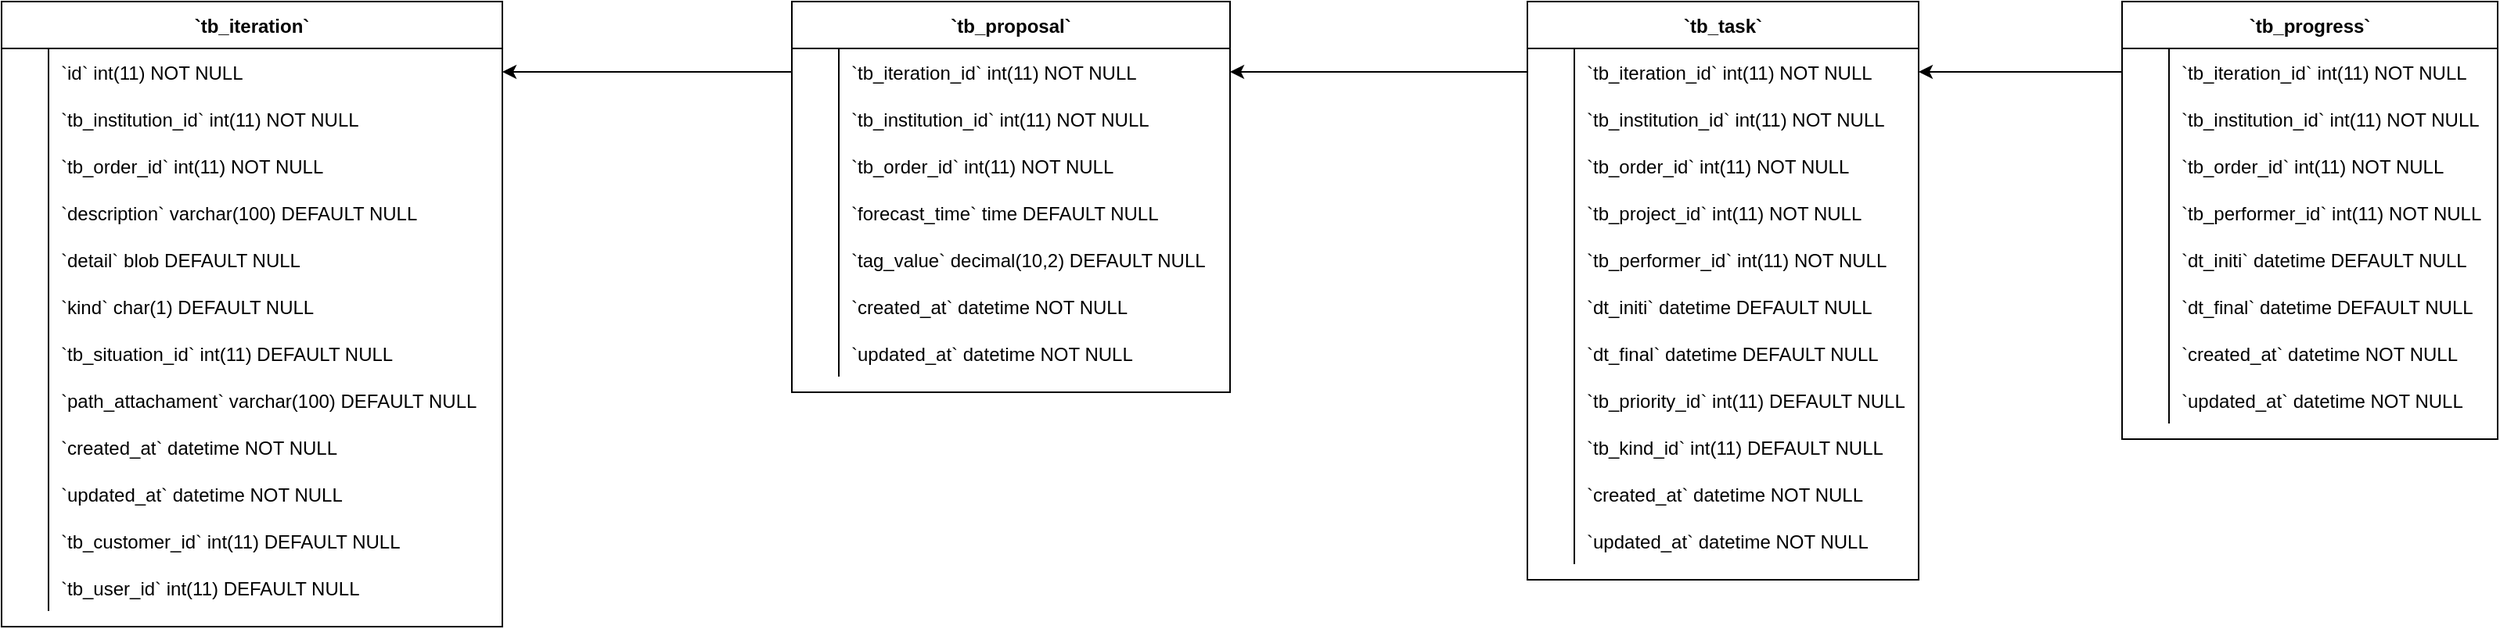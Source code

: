 <mxfile version="14.6.11" type="device"><diagram id="u4bWw4dk3XDdz4Bf2cJS" name="Page-1"><mxGraphModel dx="2062" dy="737" grid="1" gridSize="10" guides="1" tooltips="1" connect="1" arrows="1" fold="1" page="1" pageScale="1" pageWidth="827" pageHeight="1169" math="0" shadow="0"><root><mxCell id="0"/><mxCell id="1" parent="0"/><mxCell id="xbIrFuNsdPTPYPc10C8T-1" value="`tb_iteration`" style="shape=table;startSize=30;container=1;collapsible=1;childLayout=tableLayout;fixedRows=1;rowLines=0;fontStyle=1;align=center;resizeLast=1;" parent="1" vertex="1"><mxGeometry x="15" y="170" width="320" height="400" as="geometry"/></mxCell><mxCell id="xbIrFuNsdPTPYPc10C8T-2" value="" style="shape=partialRectangle;collapsible=0;dropTarget=0;pointerEvents=0;fillColor=none;points=[[0,0.5],[1,0.5]];portConstraint=eastwest;top=0;left=0;right=0;bottom=0;" parent="xbIrFuNsdPTPYPc10C8T-1" vertex="1"><mxGeometry y="30" width="320" height="30" as="geometry"/></mxCell><mxCell id="xbIrFuNsdPTPYPc10C8T-3" value="" style="shape=partialRectangle;overflow=hidden;connectable=0;fillColor=none;top=0;left=0;bottom=0;right=0;" parent="xbIrFuNsdPTPYPc10C8T-2" vertex="1"><mxGeometry width="30" height="30" as="geometry"/></mxCell><mxCell id="xbIrFuNsdPTPYPc10C8T-4" value="`id` int(11) NOT NULL" style="shape=partialRectangle;overflow=hidden;connectable=0;fillColor=none;top=0;left=0;bottom=0;right=0;align=left;spacingLeft=6;" parent="xbIrFuNsdPTPYPc10C8T-2" vertex="1"><mxGeometry x="30" width="290" height="30" as="geometry"/></mxCell><mxCell id="xbIrFuNsdPTPYPc10C8T-5" value="" style="shape=partialRectangle;collapsible=0;dropTarget=0;pointerEvents=0;fillColor=none;points=[[0,0.5],[1,0.5]];portConstraint=eastwest;top=0;left=0;right=0;bottom=0;" parent="xbIrFuNsdPTPYPc10C8T-1" vertex="1"><mxGeometry y="60" width="320" height="30" as="geometry"/></mxCell><mxCell id="xbIrFuNsdPTPYPc10C8T-6" value="" style="shape=partialRectangle;overflow=hidden;connectable=0;fillColor=none;top=0;left=0;bottom=0;right=0;" parent="xbIrFuNsdPTPYPc10C8T-5" vertex="1"><mxGeometry width="30" height="30" as="geometry"/></mxCell><mxCell id="xbIrFuNsdPTPYPc10C8T-7" value="`tb_institution_id` int(11) NOT NULL" style="shape=partialRectangle;overflow=hidden;connectable=0;fillColor=none;top=0;left=0;bottom=0;right=0;align=left;spacingLeft=6;" parent="xbIrFuNsdPTPYPc10C8T-5" vertex="1"><mxGeometry x="30" width="290" height="30" as="geometry"/></mxCell><mxCell id="xbIrFuNsdPTPYPc10C8T-8" value="" style="shape=partialRectangle;collapsible=0;dropTarget=0;pointerEvents=0;fillColor=none;points=[[0,0.5],[1,0.5]];portConstraint=eastwest;top=0;left=0;right=0;bottom=0;" parent="xbIrFuNsdPTPYPc10C8T-1" vertex="1"><mxGeometry y="90" width="320" height="30" as="geometry"/></mxCell><mxCell id="xbIrFuNsdPTPYPc10C8T-9" value="" style="shape=partialRectangle;overflow=hidden;connectable=0;fillColor=none;top=0;left=0;bottom=0;right=0;" parent="xbIrFuNsdPTPYPc10C8T-8" vertex="1"><mxGeometry width="30" height="30" as="geometry"/></mxCell><mxCell id="xbIrFuNsdPTPYPc10C8T-10" value="`tb_order_id` int(11) NOT NULL" style="shape=partialRectangle;overflow=hidden;connectable=0;fillColor=none;top=0;left=0;bottom=0;right=0;align=left;spacingLeft=6;" parent="xbIrFuNsdPTPYPc10C8T-8" vertex="1"><mxGeometry x="30" width="290" height="30" as="geometry"/></mxCell><mxCell id="xbIrFuNsdPTPYPc10C8T-11" value="" style="shape=partialRectangle;collapsible=0;dropTarget=0;pointerEvents=0;fillColor=none;points=[[0,0.5],[1,0.5]];portConstraint=eastwest;top=0;left=0;right=0;bottom=0;" parent="xbIrFuNsdPTPYPc10C8T-1" vertex="1"><mxGeometry y="120" width="320" height="30" as="geometry"/></mxCell><mxCell id="xbIrFuNsdPTPYPc10C8T-12" value="" style="shape=partialRectangle;overflow=hidden;connectable=0;fillColor=none;top=0;left=0;bottom=0;right=0;" parent="xbIrFuNsdPTPYPc10C8T-11" vertex="1"><mxGeometry width="30" height="30" as="geometry"/></mxCell><mxCell id="xbIrFuNsdPTPYPc10C8T-13" value="`description` varchar(100) DEFAULT NULL" style="shape=partialRectangle;overflow=hidden;connectable=0;fillColor=none;top=0;left=0;bottom=0;right=0;align=left;spacingLeft=6;" parent="xbIrFuNsdPTPYPc10C8T-11" vertex="1"><mxGeometry x="30" width="290" height="30" as="geometry"/></mxCell><mxCell id="xbIrFuNsdPTPYPc10C8T-14" value="" style="shape=partialRectangle;collapsible=0;dropTarget=0;pointerEvents=0;fillColor=none;points=[[0,0.5],[1,0.5]];portConstraint=eastwest;top=0;left=0;right=0;bottom=0;" parent="xbIrFuNsdPTPYPc10C8T-1" vertex="1"><mxGeometry y="150" width="320" height="30" as="geometry"/></mxCell><mxCell id="xbIrFuNsdPTPYPc10C8T-15" value="" style="shape=partialRectangle;overflow=hidden;connectable=0;fillColor=none;top=0;left=0;bottom=0;right=0;" parent="xbIrFuNsdPTPYPc10C8T-14" vertex="1"><mxGeometry width="30" height="30" as="geometry"/></mxCell><mxCell id="xbIrFuNsdPTPYPc10C8T-16" value="`detail` blob DEFAULT NULL" style="shape=partialRectangle;overflow=hidden;connectable=0;fillColor=none;top=0;left=0;bottom=0;right=0;align=left;spacingLeft=6;" parent="xbIrFuNsdPTPYPc10C8T-14" vertex="1"><mxGeometry x="30" width="290" height="30" as="geometry"/></mxCell><mxCell id="xbIrFuNsdPTPYPc10C8T-17" value="" style="shape=partialRectangle;collapsible=0;dropTarget=0;pointerEvents=0;fillColor=none;points=[[0,0.5],[1,0.5]];portConstraint=eastwest;top=0;left=0;right=0;bottom=0;" parent="xbIrFuNsdPTPYPc10C8T-1" vertex="1"><mxGeometry y="180" width="320" height="30" as="geometry"/></mxCell><mxCell id="xbIrFuNsdPTPYPc10C8T-18" value="" style="shape=partialRectangle;overflow=hidden;connectable=0;fillColor=none;top=0;left=0;bottom=0;right=0;" parent="xbIrFuNsdPTPYPc10C8T-17" vertex="1"><mxGeometry width="30" height="30" as="geometry"/></mxCell><mxCell id="xbIrFuNsdPTPYPc10C8T-19" value="`kind` char(1) DEFAULT NULL" style="shape=partialRectangle;overflow=hidden;connectable=0;fillColor=none;top=0;left=0;bottom=0;right=0;align=left;spacingLeft=6;" parent="xbIrFuNsdPTPYPc10C8T-17" vertex="1"><mxGeometry x="30" width="290" height="30" as="geometry"/></mxCell><mxCell id="xbIrFuNsdPTPYPc10C8T-20" value="" style="shape=partialRectangle;collapsible=0;dropTarget=0;pointerEvents=0;fillColor=none;points=[[0,0.5],[1,0.5]];portConstraint=eastwest;top=0;left=0;right=0;bottom=0;" parent="xbIrFuNsdPTPYPc10C8T-1" vertex="1"><mxGeometry y="210" width="320" height="30" as="geometry"/></mxCell><mxCell id="xbIrFuNsdPTPYPc10C8T-21" value="" style="shape=partialRectangle;overflow=hidden;connectable=0;fillColor=none;top=0;left=0;bottom=0;right=0;" parent="xbIrFuNsdPTPYPc10C8T-20" vertex="1"><mxGeometry width="30" height="30" as="geometry"/></mxCell><mxCell id="xbIrFuNsdPTPYPc10C8T-22" value="`tb_situation_id` int(11) DEFAULT NULL" style="shape=partialRectangle;overflow=hidden;connectable=0;fillColor=none;top=0;left=0;bottom=0;right=0;align=left;spacingLeft=6;" parent="xbIrFuNsdPTPYPc10C8T-20" vertex="1"><mxGeometry x="30" width="290" height="30" as="geometry"/></mxCell><mxCell id="xbIrFuNsdPTPYPc10C8T-23" value="" style="shape=partialRectangle;collapsible=0;dropTarget=0;pointerEvents=0;fillColor=none;points=[[0,0.5],[1,0.5]];portConstraint=eastwest;top=0;left=0;right=0;bottom=0;" parent="xbIrFuNsdPTPYPc10C8T-1" vertex="1"><mxGeometry y="240" width="320" height="30" as="geometry"/></mxCell><mxCell id="xbIrFuNsdPTPYPc10C8T-24" value="" style="shape=partialRectangle;overflow=hidden;connectable=0;fillColor=none;top=0;left=0;bottom=0;right=0;" parent="xbIrFuNsdPTPYPc10C8T-23" vertex="1"><mxGeometry width="30" height="30" as="geometry"/></mxCell><mxCell id="xbIrFuNsdPTPYPc10C8T-25" value="`path_attachament` varchar(100) DEFAULT NULL" style="shape=partialRectangle;overflow=hidden;connectable=0;fillColor=none;top=0;left=0;bottom=0;right=0;align=left;spacingLeft=6;" parent="xbIrFuNsdPTPYPc10C8T-23" vertex="1"><mxGeometry x="30" width="290" height="30" as="geometry"/></mxCell><mxCell id="xbIrFuNsdPTPYPc10C8T-26" value="" style="shape=partialRectangle;collapsible=0;dropTarget=0;pointerEvents=0;fillColor=none;points=[[0,0.5],[1,0.5]];portConstraint=eastwest;top=0;left=0;right=0;bottom=0;" parent="xbIrFuNsdPTPYPc10C8T-1" vertex="1"><mxGeometry y="270" width="320" height="30" as="geometry"/></mxCell><mxCell id="xbIrFuNsdPTPYPc10C8T-27" value="" style="shape=partialRectangle;overflow=hidden;connectable=0;fillColor=none;top=0;left=0;bottom=0;right=0;" parent="xbIrFuNsdPTPYPc10C8T-26" vertex="1"><mxGeometry width="30" height="30" as="geometry"/></mxCell><mxCell id="xbIrFuNsdPTPYPc10C8T-28" value="`created_at` datetime NOT NULL" style="shape=partialRectangle;overflow=hidden;connectable=0;fillColor=none;top=0;left=0;bottom=0;right=0;align=left;spacingLeft=6;" parent="xbIrFuNsdPTPYPc10C8T-26" vertex="1"><mxGeometry x="30" width="290" height="30" as="geometry"/></mxCell><mxCell id="xbIrFuNsdPTPYPc10C8T-29" value="" style="shape=partialRectangle;collapsible=0;dropTarget=0;pointerEvents=0;fillColor=none;points=[[0,0.5],[1,0.5]];portConstraint=eastwest;top=0;left=0;right=0;bottom=0;" parent="xbIrFuNsdPTPYPc10C8T-1" vertex="1"><mxGeometry y="300" width="320" height="30" as="geometry"/></mxCell><mxCell id="xbIrFuNsdPTPYPc10C8T-30" value="" style="shape=partialRectangle;overflow=hidden;connectable=0;fillColor=none;top=0;left=0;bottom=0;right=0;" parent="xbIrFuNsdPTPYPc10C8T-29" vertex="1"><mxGeometry width="30" height="30" as="geometry"/></mxCell><mxCell id="xbIrFuNsdPTPYPc10C8T-31" value="`updated_at` datetime NOT NULL" style="shape=partialRectangle;overflow=hidden;connectable=0;fillColor=none;top=0;left=0;bottom=0;right=0;align=left;spacingLeft=6;" parent="xbIrFuNsdPTPYPc10C8T-29" vertex="1"><mxGeometry x="30" width="290" height="30" as="geometry"/></mxCell><mxCell id="xbIrFuNsdPTPYPc10C8T-32" value="" style="shape=partialRectangle;collapsible=0;dropTarget=0;pointerEvents=0;fillColor=none;points=[[0,0.5],[1,0.5]];portConstraint=eastwest;top=0;left=0;right=0;bottom=0;" parent="xbIrFuNsdPTPYPc10C8T-1" vertex="1"><mxGeometry y="330" width="320" height="30" as="geometry"/></mxCell><mxCell id="xbIrFuNsdPTPYPc10C8T-33" value="" style="shape=partialRectangle;overflow=hidden;connectable=0;fillColor=none;top=0;left=0;bottom=0;right=0;" parent="xbIrFuNsdPTPYPc10C8T-32" vertex="1"><mxGeometry width="30" height="30" as="geometry"/></mxCell><mxCell id="xbIrFuNsdPTPYPc10C8T-34" value="`tb_customer_id` int(11) DEFAULT NULL" style="shape=partialRectangle;overflow=hidden;connectable=0;fillColor=none;top=0;left=0;bottom=0;right=0;align=left;spacingLeft=6;" parent="xbIrFuNsdPTPYPc10C8T-32" vertex="1"><mxGeometry x="30" width="290" height="30" as="geometry"/></mxCell><mxCell id="xbIrFuNsdPTPYPc10C8T-35" value="" style="shape=partialRectangle;collapsible=0;dropTarget=0;pointerEvents=0;fillColor=none;points=[[0,0.5],[1,0.5]];portConstraint=eastwest;top=0;left=0;right=0;bottom=0;" parent="xbIrFuNsdPTPYPc10C8T-1" vertex="1"><mxGeometry y="360" width="320" height="30" as="geometry"/></mxCell><mxCell id="xbIrFuNsdPTPYPc10C8T-36" value="" style="shape=partialRectangle;overflow=hidden;connectable=0;fillColor=none;top=0;left=0;bottom=0;right=0;" parent="xbIrFuNsdPTPYPc10C8T-35" vertex="1"><mxGeometry width="30" height="30" as="geometry"/></mxCell><mxCell id="xbIrFuNsdPTPYPc10C8T-37" value="`tb_user_id` int(11) DEFAULT NULL" style="shape=partialRectangle;overflow=hidden;connectable=0;fillColor=none;top=0;left=0;bottom=0;right=0;align=left;spacingLeft=6;" parent="xbIrFuNsdPTPYPc10C8T-35" vertex="1"><mxGeometry x="30" width="290" height="30" as="geometry"/></mxCell><mxCell id="xbIrFuNsdPTPYPc10C8T-60" value="`tb_task`" style="shape=table;startSize=30;container=1;collapsible=1;childLayout=tableLayout;fixedRows=1;rowLines=0;fontStyle=1;align=center;resizeLast=1;" parent="1" vertex="1"><mxGeometry x="990" y="170" width="250" height="370" as="geometry"/></mxCell><mxCell id="xbIrFuNsdPTPYPc10C8T-61" value="" style="shape=partialRectangle;collapsible=0;dropTarget=0;pointerEvents=0;fillColor=none;points=[[0,0.5],[1,0.5]];portConstraint=eastwest;top=0;left=0;right=0;bottom=0;" parent="xbIrFuNsdPTPYPc10C8T-60" vertex="1"><mxGeometry y="30" width="250" height="30" as="geometry"/></mxCell><mxCell id="xbIrFuNsdPTPYPc10C8T-62" value="" style="shape=partialRectangle;overflow=hidden;connectable=0;fillColor=none;top=0;left=0;bottom=0;right=0;" parent="xbIrFuNsdPTPYPc10C8T-61" vertex="1"><mxGeometry width="30" height="30" as="geometry"/></mxCell><mxCell id="xbIrFuNsdPTPYPc10C8T-63" value="`tb_iteration_id` int(11) NOT NULL" style="shape=partialRectangle;overflow=hidden;connectable=0;fillColor=none;top=0;left=0;bottom=0;right=0;align=left;spacingLeft=6;" parent="xbIrFuNsdPTPYPc10C8T-61" vertex="1"><mxGeometry x="30" width="220" height="30" as="geometry"/></mxCell><mxCell id="xbIrFuNsdPTPYPc10C8T-64" value="" style="shape=partialRectangle;collapsible=0;dropTarget=0;pointerEvents=0;fillColor=none;points=[[0,0.5],[1,0.5]];portConstraint=eastwest;top=0;left=0;right=0;bottom=0;" parent="xbIrFuNsdPTPYPc10C8T-60" vertex="1"><mxGeometry y="60" width="250" height="30" as="geometry"/></mxCell><mxCell id="xbIrFuNsdPTPYPc10C8T-65" value="" style="shape=partialRectangle;overflow=hidden;connectable=0;fillColor=none;top=0;left=0;bottom=0;right=0;" parent="xbIrFuNsdPTPYPc10C8T-64" vertex="1"><mxGeometry width="30" height="30" as="geometry"/></mxCell><mxCell id="xbIrFuNsdPTPYPc10C8T-66" value="`tb_institution_id` int(11) NOT NULL" style="shape=partialRectangle;overflow=hidden;connectable=0;fillColor=none;top=0;left=0;bottom=0;right=0;align=left;spacingLeft=6;" parent="xbIrFuNsdPTPYPc10C8T-64" vertex="1"><mxGeometry x="30" width="220" height="30" as="geometry"/></mxCell><mxCell id="xbIrFuNsdPTPYPc10C8T-67" value="" style="shape=partialRectangle;collapsible=0;dropTarget=0;pointerEvents=0;fillColor=none;points=[[0,0.5],[1,0.5]];portConstraint=eastwest;top=0;left=0;right=0;bottom=0;" parent="xbIrFuNsdPTPYPc10C8T-60" vertex="1"><mxGeometry y="90" width="250" height="30" as="geometry"/></mxCell><mxCell id="xbIrFuNsdPTPYPc10C8T-68" value="" style="shape=partialRectangle;overflow=hidden;connectable=0;fillColor=none;top=0;left=0;bottom=0;right=0;" parent="xbIrFuNsdPTPYPc10C8T-67" vertex="1"><mxGeometry width="30" height="30" as="geometry"/></mxCell><mxCell id="xbIrFuNsdPTPYPc10C8T-69" value="`tb_order_id` int(11) NOT NULL" style="shape=partialRectangle;overflow=hidden;connectable=0;fillColor=none;top=0;left=0;bottom=0;right=0;align=left;spacingLeft=6;" parent="xbIrFuNsdPTPYPc10C8T-67" vertex="1"><mxGeometry x="30" width="220" height="30" as="geometry"/></mxCell><mxCell id="xbIrFuNsdPTPYPc10C8T-70" value="" style="shape=partialRectangle;collapsible=0;dropTarget=0;pointerEvents=0;fillColor=none;points=[[0,0.5],[1,0.5]];portConstraint=eastwest;top=0;left=0;right=0;bottom=0;" parent="xbIrFuNsdPTPYPc10C8T-60" vertex="1"><mxGeometry y="120" width="250" height="30" as="geometry"/></mxCell><mxCell id="xbIrFuNsdPTPYPc10C8T-71" value="" style="shape=partialRectangle;overflow=hidden;connectable=0;fillColor=none;top=0;left=0;bottom=0;right=0;" parent="xbIrFuNsdPTPYPc10C8T-70" vertex="1"><mxGeometry width="30" height="30" as="geometry"/></mxCell><mxCell id="xbIrFuNsdPTPYPc10C8T-72" value="`tb_project_id` int(11) NOT NULL" style="shape=partialRectangle;overflow=hidden;connectable=0;fillColor=none;top=0;left=0;bottom=0;right=0;align=left;spacingLeft=6;" parent="xbIrFuNsdPTPYPc10C8T-70" vertex="1"><mxGeometry x="30" width="220" height="30" as="geometry"/></mxCell><mxCell id="xbIrFuNsdPTPYPc10C8T-73" value="" style="shape=partialRectangle;collapsible=0;dropTarget=0;pointerEvents=0;fillColor=none;points=[[0,0.5],[1,0.5]];portConstraint=eastwest;top=0;left=0;right=0;bottom=0;" parent="xbIrFuNsdPTPYPc10C8T-60" vertex="1"><mxGeometry y="150" width="250" height="30" as="geometry"/></mxCell><mxCell id="xbIrFuNsdPTPYPc10C8T-74" value="" style="shape=partialRectangle;overflow=hidden;connectable=0;fillColor=none;top=0;left=0;bottom=0;right=0;" parent="xbIrFuNsdPTPYPc10C8T-73" vertex="1"><mxGeometry width="30" height="30" as="geometry"/></mxCell><mxCell id="xbIrFuNsdPTPYPc10C8T-75" value="`tb_performer_id` int(11) NOT NULL" style="shape=partialRectangle;overflow=hidden;connectable=0;fillColor=none;top=0;left=0;bottom=0;right=0;align=left;spacingLeft=6;" parent="xbIrFuNsdPTPYPc10C8T-73" vertex="1"><mxGeometry x="30" width="220" height="30" as="geometry"/></mxCell><mxCell id="xbIrFuNsdPTPYPc10C8T-76" value="" style="shape=partialRectangle;collapsible=0;dropTarget=0;pointerEvents=0;fillColor=none;points=[[0,0.5],[1,0.5]];portConstraint=eastwest;top=0;left=0;right=0;bottom=0;" parent="xbIrFuNsdPTPYPc10C8T-60" vertex="1"><mxGeometry y="180" width="250" height="30" as="geometry"/></mxCell><mxCell id="xbIrFuNsdPTPYPc10C8T-77" value="" style="shape=partialRectangle;overflow=hidden;connectable=0;fillColor=none;top=0;left=0;bottom=0;right=0;" parent="xbIrFuNsdPTPYPc10C8T-76" vertex="1"><mxGeometry width="30" height="30" as="geometry"/></mxCell><mxCell id="xbIrFuNsdPTPYPc10C8T-78" value="`dt_initi` datetime DEFAULT NULL" style="shape=partialRectangle;overflow=hidden;connectable=0;fillColor=none;top=0;left=0;bottom=0;right=0;align=left;spacingLeft=6;" parent="xbIrFuNsdPTPYPc10C8T-76" vertex="1"><mxGeometry x="30" width="220" height="30" as="geometry"/></mxCell><mxCell id="xbIrFuNsdPTPYPc10C8T-79" value="" style="shape=partialRectangle;collapsible=0;dropTarget=0;pointerEvents=0;fillColor=none;points=[[0,0.5],[1,0.5]];portConstraint=eastwest;top=0;left=0;right=0;bottom=0;" parent="xbIrFuNsdPTPYPc10C8T-60" vertex="1"><mxGeometry y="210" width="250" height="30" as="geometry"/></mxCell><mxCell id="xbIrFuNsdPTPYPc10C8T-80" value="" style="shape=partialRectangle;overflow=hidden;connectable=0;fillColor=none;top=0;left=0;bottom=0;right=0;" parent="xbIrFuNsdPTPYPc10C8T-79" vertex="1"><mxGeometry width="30" height="30" as="geometry"/></mxCell><mxCell id="xbIrFuNsdPTPYPc10C8T-81" value="`dt_final` datetime DEFAULT NULL" style="shape=partialRectangle;overflow=hidden;connectable=0;fillColor=none;top=0;left=0;bottom=0;right=0;align=left;spacingLeft=6;" parent="xbIrFuNsdPTPYPc10C8T-79" vertex="1"><mxGeometry x="30" width="220" height="30" as="geometry"/></mxCell><mxCell id="xbIrFuNsdPTPYPc10C8T-82" value="" style="shape=partialRectangle;collapsible=0;dropTarget=0;pointerEvents=0;fillColor=none;points=[[0,0.5],[1,0.5]];portConstraint=eastwest;top=0;left=0;right=0;bottom=0;" parent="xbIrFuNsdPTPYPc10C8T-60" vertex="1"><mxGeometry y="240" width="250" height="30" as="geometry"/></mxCell><mxCell id="xbIrFuNsdPTPYPc10C8T-83" value="" style="shape=partialRectangle;overflow=hidden;connectable=0;fillColor=none;top=0;left=0;bottom=0;right=0;" parent="xbIrFuNsdPTPYPc10C8T-82" vertex="1"><mxGeometry width="30" height="30" as="geometry"/></mxCell><mxCell id="xbIrFuNsdPTPYPc10C8T-84" value="`tb_priority_id` int(11) DEFAULT NULL" style="shape=partialRectangle;overflow=hidden;connectable=0;fillColor=none;top=0;left=0;bottom=0;right=0;align=left;spacingLeft=6;" parent="xbIrFuNsdPTPYPc10C8T-82" vertex="1"><mxGeometry x="30" width="220" height="30" as="geometry"/></mxCell><mxCell id="xbIrFuNsdPTPYPc10C8T-85" value="" style="shape=partialRectangle;collapsible=0;dropTarget=0;pointerEvents=0;fillColor=none;points=[[0,0.5],[1,0.5]];portConstraint=eastwest;top=0;left=0;right=0;bottom=0;" parent="xbIrFuNsdPTPYPc10C8T-60" vertex="1"><mxGeometry y="270" width="250" height="30" as="geometry"/></mxCell><mxCell id="xbIrFuNsdPTPYPc10C8T-86" value="" style="shape=partialRectangle;overflow=hidden;connectable=0;fillColor=none;top=0;left=0;bottom=0;right=0;" parent="xbIrFuNsdPTPYPc10C8T-85" vertex="1"><mxGeometry width="30" height="30" as="geometry"/></mxCell><mxCell id="xbIrFuNsdPTPYPc10C8T-87" value="`tb_kind_id` int(11) DEFAULT NULL" style="shape=partialRectangle;overflow=hidden;connectable=0;fillColor=none;top=0;left=0;bottom=0;right=0;align=left;spacingLeft=6;" parent="xbIrFuNsdPTPYPc10C8T-85" vertex="1"><mxGeometry x="30" width="220" height="30" as="geometry"/></mxCell><mxCell id="xbIrFuNsdPTPYPc10C8T-88" value="" style="shape=partialRectangle;collapsible=0;dropTarget=0;pointerEvents=0;fillColor=none;points=[[0,0.5],[1,0.5]];portConstraint=eastwest;top=0;left=0;right=0;bottom=0;" parent="xbIrFuNsdPTPYPc10C8T-60" vertex="1"><mxGeometry y="300" width="250" height="30" as="geometry"/></mxCell><mxCell id="xbIrFuNsdPTPYPc10C8T-89" value="" style="shape=partialRectangle;overflow=hidden;connectable=0;fillColor=none;top=0;left=0;bottom=0;right=0;" parent="xbIrFuNsdPTPYPc10C8T-88" vertex="1"><mxGeometry width="30" height="30" as="geometry"/></mxCell><mxCell id="xbIrFuNsdPTPYPc10C8T-90" value="`created_at` datetime NOT NULL" style="shape=partialRectangle;overflow=hidden;connectable=0;fillColor=none;top=0;left=0;bottom=0;right=0;align=left;spacingLeft=6;" parent="xbIrFuNsdPTPYPc10C8T-88" vertex="1"><mxGeometry x="30" width="220" height="30" as="geometry"/></mxCell><mxCell id="xbIrFuNsdPTPYPc10C8T-91" value="" style="shape=partialRectangle;collapsible=0;dropTarget=0;pointerEvents=0;fillColor=none;points=[[0,0.5],[1,0.5]];portConstraint=eastwest;top=0;left=0;right=0;bottom=0;" parent="xbIrFuNsdPTPYPc10C8T-60" vertex="1"><mxGeometry y="330" width="250" height="30" as="geometry"/></mxCell><mxCell id="xbIrFuNsdPTPYPc10C8T-92" value="" style="shape=partialRectangle;overflow=hidden;connectable=0;fillColor=none;top=0;left=0;bottom=0;right=0;" parent="xbIrFuNsdPTPYPc10C8T-91" vertex="1"><mxGeometry width="30" height="30" as="geometry"/></mxCell><mxCell id="xbIrFuNsdPTPYPc10C8T-93" value="`updated_at` datetime NOT NULL" style="shape=partialRectangle;overflow=hidden;connectable=0;fillColor=none;top=0;left=0;bottom=0;right=0;align=left;spacingLeft=6;" parent="xbIrFuNsdPTPYPc10C8T-91" vertex="1"><mxGeometry x="30" width="220" height="30" as="geometry"/></mxCell><mxCell id="xbIrFuNsdPTPYPc10C8T-135" value="`tb_progress`" style="shape=table;startSize=30;container=1;collapsible=1;childLayout=tableLayout;fixedRows=1;rowLines=0;fontStyle=1;align=center;resizeLast=1;" parent="1" vertex="1"><mxGeometry x="1370" y="170" width="240" height="280" as="geometry"/></mxCell><mxCell id="xbIrFuNsdPTPYPc10C8T-136" value="" style="shape=partialRectangle;collapsible=0;dropTarget=0;pointerEvents=0;fillColor=none;points=[[0,0.5],[1,0.5]];portConstraint=eastwest;top=0;left=0;right=0;bottom=0;" parent="xbIrFuNsdPTPYPc10C8T-135" vertex="1"><mxGeometry y="30" width="240" height="30" as="geometry"/></mxCell><mxCell id="xbIrFuNsdPTPYPc10C8T-137" value="" style="shape=partialRectangle;overflow=hidden;connectable=0;fillColor=none;top=0;left=0;bottom=0;right=0;" parent="xbIrFuNsdPTPYPc10C8T-136" vertex="1"><mxGeometry width="30" height="30" as="geometry"/></mxCell><mxCell id="xbIrFuNsdPTPYPc10C8T-138" value="`tb_iteration_id` int(11) NOT NULL" style="shape=partialRectangle;overflow=hidden;connectable=0;fillColor=none;top=0;left=0;bottom=0;right=0;align=left;spacingLeft=6;" parent="xbIrFuNsdPTPYPc10C8T-136" vertex="1"><mxGeometry x="30" width="210" height="30" as="geometry"/></mxCell><mxCell id="xbIrFuNsdPTPYPc10C8T-139" value="" style="shape=partialRectangle;collapsible=0;dropTarget=0;pointerEvents=0;fillColor=none;points=[[0,0.5],[1,0.5]];portConstraint=eastwest;top=0;left=0;right=0;bottom=0;" parent="xbIrFuNsdPTPYPc10C8T-135" vertex="1"><mxGeometry y="60" width="240" height="30" as="geometry"/></mxCell><mxCell id="xbIrFuNsdPTPYPc10C8T-140" value="" style="shape=partialRectangle;overflow=hidden;connectable=0;fillColor=none;top=0;left=0;bottom=0;right=0;" parent="xbIrFuNsdPTPYPc10C8T-139" vertex="1"><mxGeometry width="30" height="30" as="geometry"/></mxCell><mxCell id="xbIrFuNsdPTPYPc10C8T-141" value="`tb_institution_id` int(11) NOT NULL" style="shape=partialRectangle;overflow=hidden;connectable=0;fillColor=none;top=0;left=0;bottom=0;right=0;align=left;spacingLeft=6;" parent="xbIrFuNsdPTPYPc10C8T-139" vertex="1"><mxGeometry x="30" width="210" height="30" as="geometry"/></mxCell><mxCell id="xbIrFuNsdPTPYPc10C8T-142" value="" style="shape=partialRectangle;collapsible=0;dropTarget=0;pointerEvents=0;fillColor=none;points=[[0,0.5],[1,0.5]];portConstraint=eastwest;top=0;left=0;right=0;bottom=0;" parent="xbIrFuNsdPTPYPc10C8T-135" vertex="1"><mxGeometry y="90" width="240" height="30" as="geometry"/></mxCell><mxCell id="xbIrFuNsdPTPYPc10C8T-143" value="" style="shape=partialRectangle;overflow=hidden;connectable=0;fillColor=none;top=0;left=0;bottom=0;right=0;" parent="xbIrFuNsdPTPYPc10C8T-142" vertex="1"><mxGeometry width="30" height="30" as="geometry"/></mxCell><mxCell id="xbIrFuNsdPTPYPc10C8T-144" value="`tb_order_id` int(11) NOT NULL" style="shape=partialRectangle;overflow=hidden;connectable=0;fillColor=none;top=0;left=0;bottom=0;right=0;align=left;spacingLeft=6;" parent="xbIrFuNsdPTPYPc10C8T-142" vertex="1"><mxGeometry x="30" width="210" height="30" as="geometry"/></mxCell><mxCell id="xbIrFuNsdPTPYPc10C8T-145" value="" style="shape=partialRectangle;collapsible=0;dropTarget=0;pointerEvents=0;fillColor=none;points=[[0,0.5],[1,0.5]];portConstraint=eastwest;top=0;left=0;right=0;bottom=0;" parent="xbIrFuNsdPTPYPc10C8T-135" vertex="1"><mxGeometry y="120" width="240" height="30" as="geometry"/></mxCell><mxCell id="xbIrFuNsdPTPYPc10C8T-146" value="" style="shape=partialRectangle;overflow=hidden;connectable=0;fillColor=none;top=0;left=0;bottom=0;right=0;" parent="xbIrFuNsdPTPYPc10C8T-145" vertex="1"><mxGeometry width="30" height="30" as="geometry"/></mxCell><mxCell id="xbIrFuNsdPTPYPc10C8T-147" value="`tb_performer_id` int(11) NOT NULL" style="shape=partialRectangle;overflow=hidden;connectable=0;fillColor=none;top=0;left=0;bottom=0;right=0;align=left;spacingLeft=6;" parent="xbIrFuNsdPTPYPc10C8T-145" vertex="1"><mxGeometry x="30" width="210" height="30" as="geometry"/></mxCell><mxCell id="xbIrFuNsdPTPYPc10C8T-148" value="" style="shape=partialRectangle;collapsible=0;dropTarget=0;pointerEvents=0;fillColor=none;points=[[0,0.5],[1,0.5]];portConstraint=eastwest;top=0;left=0;right=0;bottom=0;" parent="xbIrFuNsdPTPYPc10C8T-135" vertex="1"><mxGeometry y="150" width="240" height="30" as="geometry"/></mxCell><mxCell id="xbIrFuNsdPTPYPc10C8T-149" value="" style="shape=partialRectangle;overflow=hidden;connectable=0;fillColor=none;top=0;left=0;bottom=0;right=0;" parent="xbIrFuNsdPTPYPc10C8T-148" vertex="1"><mxGeometry width="30" height="30" as="geometry"/></mxCell><mxCell id="xbIrFuNsdPTPYPc10C8T-150" value="`dt_initi` datetime DEFAULT NULL" style="shape=partialRectangle;overflow=hidden;connectable=0;fillColor=none;top=0;left=0;bottom=0;right=0;align=left;spacingLeft=6;" parent="xbIrFuNsdPTPYPc10C8T-148" vertex="1"><mxGeometry x="30" width="210" height="30" as="geometry"/></mxCell><mxCell id="xbIrFuNsdPTPYPc10C8T-151" value="" style="shape=partialRectangle;collapsible=0;dropTarget=0;pointerEvents=0;fillColor=none;points=[[0,0.5],[1,0.5]];portConstraint=eastwest;top=0;left=0;right=0;bottom=0;" parent="xbIrFuNsdPTPYPc10C8T-135" vertex="1"><mxGeometry y="180" width="240" height="30" as="geometry"/></mxCell><mxCell id="xbIrFuNsdPTPYPc10C8T-152" value="" style="shape=partialRectangle;overflow=hidden;connectable=0;fillColor=none;top=0;left=0;bottom=0;right=0;" parent="xbIrFuNsdPTPYPc10C8T-151" vertex="1"><mxGeometry width="30" height="30" as="geometry"/></mxCell><mxCell id="xbIrFuNsdPTPYPc10C8T-153" value="`dt_final` datetime DEFAULT NULL" style="shape=partialRectangle;overflow=hidden;connectable=0;fillColor=none;top=0;left=0;bottom=0;right=0;align=left;spacingLeft=6;" parent="xbIrFuNsdPTPYPc10C8T-151" vertex="1"><mxGeometry x="30" width="210" height="30" as="geometry"/></mxCell><mxCell id="xbIrFuNsdPTPYPc10C8T-154" value="" style="shape=partialRectangle;collapsible=0;dropTarget=0;pointerEvents=0;fillColor=none;points=[[0,0.5],[1,0.5]];portConstraint=eastwest;top=0;left=0;right=0;bottom=0;" parent="xbIrFuNsdPTPYPc10C8T-135" vertex="1"><mxGeometry y="210" width="240" height="30" as="geometry"/></mxCell><mxCell id="xbIrFuNsdPTPYPc10C8T-155" value="" style="shape=partialRectangle;overflow=hidden;connectable=0;fillColor=none;top=0;left=0;bottom=0;right=0;" parent="xbIrFuNsdPTPYPc10C8T-154" vertex="1"><mxGeometry width="30" height="30" as="geometry"/></mxCell><mxCell id="xbIrFuNsdPTPYPc10C8T-156" value="`created_at` datetime NOT NULL" style="shape=partialRectangle;overflow=hidden;connectable=0;fillColor=none;top=0;left=0;bottom=0;right=0;align=left;spacingLeft=6;" parent="xbIrFuNsdPTPYPc10C8T-154" vertex="1"><mxGeometry x="30" width="210" height="30" as="geometry"/></mxCell><mxCell id="xbIrFuNsdPTPYPc10C8T-157" value="" style="shape=partialRectangle;collapsible=0;dropTarget=0;pointerEvents=0;fillColor=none;points=[[0,0.5],[1,0.5]];portConstraint=eastwest;top=0;left=0;right=0;bottom=0;" parent="xbIrFuNsdPTPYPc10C8T-135" vertex="1"><mxGeometry y="240" width="240" height="30" as="geometry"/></mxCell><mxCell id="xbIrFuNsdPTPYPc10C8T-158" value="" style="shape=partialRectangle;overflow=hidden;connectable=0;fillColor=none;top=0;left=0;bottom=0;right=0;" parent="xbIrFuNsdPTPYPc10C8T-157" vertex="1"><mxGeometry width="30" height="30" as="geometry"/></mxCell><mxCell id="xbIrFuNsdPTPYPc10C8T-159" value="`updated_at` datetime NOT NULL" style="shape=partialRectangle;overflow=hidden;connectable=0;fillColor=none;top=0;left=0;bottom=0;right=0;align=left;spacingLeft=6;" parent="xbIrFuNsdPTPYPc10C8T-157" vertex="1"><mxGeometry x="30" width="210" height="30" as="geometry"/></mxCell><mxCell id="xbIrFuNsdPTPYPc10C8T-197" value="`tb_proposal`" style="shape=table;startSize=30;container=1;collapsible=1;childLayout=tableLayout;fixedRows=1;rowLines=0;fontStyle=1;align=center;resizeLast=1;" parent="1" vertex="1"><mxGeometry x="520" y="170" width="280" height="250" as="geometry"/></mxCell><mxCell id="xbIrFuNsdPTPYPc10C8T-198" value="" style="shape=partialRectangle;collapsible=0;dropTarget=0;pointerEvents=0;fillColor=none;points=[[0,0.5],[1,0.5]];portConstraint=eastwest;top=0;left=0;right=0;bottom=0;" parent="xbIrFuNsdPTPYPc10C8T-197" vertex="1"><mxGeometry y="30" width="280" height="30" as="geometry"/></mxCell><mxCell id="xbIrFuNsdPTPYPc10C8T-199" value="" style="shape=partialRectangle;overflow=hidden;connectable=0;fillColor=none;top=0;left=0;bottom=0;right=0;" parent="xbIrFuNsdPTPYPc10C8T-198" vertex="1"><mxGeometry width="30" height="30" as="geometry"/></mxCell><mxCell id="xbIrFuNsdPTPYPc10C8T-200" value="`tb_iteration_id` int(11) NOT NULL" style="shape=partialRectangle;overflow=hidden;connectable=0;fillColor=none;top=0;left=0;bottom=0;right=0;align=left;spacingLeft=6;" parent="xbIrFuNsdPTPYPc10C8T-198" vertex="1"><mxGeometry x="30" width="250" height="30" as="geometry"/></mxCell><mxCell id="xbIrFuNsdPTPYPc10C8T-201" value="" style="shape=partialRectangle;collapsible=0;dropTarget=0;pointerEvents=0;fillColor=none;points=[[0,0.5],[1,0.5]];portConstraint=eastwest;top=0;left=0;right=0;bottom=0;" parent="xbIrFuNsdPTPYPc10C8T-197" vertex="1"><mxGeometry y="60" width="280" height="30" as="geometry"/></mxCell><mxCell id="xbIrFuNsdPTPYPc10C8T-202" value="" style="shape=partialRectangle;overflow=hidden;connectable=0;fillColor=none;top=0;left=0;bottom=0;right=0;" parent="xbIrFuNsdPTPYPc10C8T-201" vertex="1"><mxGeometry width="30" height="30" as="geometry"/></mxCell><mxCell id="xbIrFuNsdPTPYPc10C8T-203" value="`tb_institution_id` int(11) NOT NULL" style="shape=partialRectangle;overflow=hidden;connectable=0;fillColor=none;top=0;left=0;bottom=0;right=0;align=left;spacingLeft=6;" parent="xbIrFuNsdPTPYPc10C8T-201" vertex="1"><mxGeometry x="30" width="250" height="30" as="geometry"/></mxCell><mxCell id="xbIrFuNsdPTPYPc10C8T-204" value="" style="shape=partialRectangle;collapsible=0;dropTarget=0;pointerEvents=0;fillColor=none;points=[[0,0.5],[1,0.5]];portConstraint=eastwest;top=0;left=0;right=0;bottom=0;" parent="xbIrFuNsdPTPYPc10C8T-197" vertex="1"><mxGeometry y="90" width="280" height="30" as="geometry"/></mxCell><mxCell id="xbIrFuNsdPTPYPc10C8T-205" value="" style="shape=partialRectangle;overflow=hidden;connectable=0;fillColor=none;top=0;left=0;bottom=0;right=0;" parent="xbIrFuNsdPTPYPc10C8T-204" vertex="1"><mxGeometry width="30" height="30" as="geometry"/></mxCell><mxCell id="xbIrFuNsdPTPYPc10C8T-206" value="`tb_order_id` int(11) NOT NULL" style="shape=partialRectangle;overflow=hidden;connectable=0;fillColor=none;top=0;left=0;bottom=0;right=0;align=left;spacingLeft=6;" parent="xbIrFuNsdPTPYPc10C8T-204" vertex="1"><mxGeometry x="30" width="250" height="30" as="geometry"/></mxCell><mxCell id="xbIrFuNsdPTPYPc10C8T-207" value="" style="shape=partialRectangle;collapsible=0;dropTarget=0;pointerEvents=0;fillColor=none;points=[[0,0.5],[1,0.5]];portConstraint=eastwest;top=0;left=0;right=0;bottom=0;" parent="xbIrFuNsdPTPYPc10C8T-197" vertex="1"><mxGeometry y="120" width="280" height="30" as="geometry"/></mxCell><mxCell id="xbIrFuNsdPTPYPc10C8T-208" value="" style="shape=partialRectangle;overflow=hidden;connectable=0;fillColor=none;top=0;left=0;bottom=0;right=0;" parent="xbIrFuNsdPTPYPc10C8T-207" vertex="1"><mxGeometry width="30" height="30" as="geometry"/></mxCell><mxCell id="xbIrFuNsdPTPYPc10C8T-209" value="`forecast_time` time DEFAULT NULL" style="shape=partialRectangle;overflow=hidden;connectable=0;fillColor=none;top=0;left=0;bottom=0;right=0;align=left;spacingLeft=6;" parent="xbIrFuNsdPTPYPc10C8T-207" vertex="1"><mxGeometry x="30" width="250" height="30" as="geometry"/></mxCell><mxCell id="xbIrFuNsdPTPYPc10C8T-210" value="" style="shape=partialRectangle;collapsible=0;dropTarget=0;pointerEvents=0;fillColor=none;points=[[0,0.5],[1,0.5]];portConstraint=eastwest;top=0;left=0;right=0;bottom=0;" parent="xbIrFuNsdPTPYPc10C8T-197" vertex="1"><mxGeometry y="150" width="280" height="30" as="geometry"/></mxCell><mxCell id="xbIrFuNsdPTPYPc10C8T-211" value="" style="shape=partialRectangle;overflow=hidden;connectable=0;fillColor=none;top=0;left=0;bottom=0;right=0;" parent="xbIrFuNsdPTPYPc10C8T-210" vertex="1"><mxGeometry width="30" height="30" as="geometry"/></mxCell><mxCell id="xbIrFuNsdPTPYPc10C8T-212" value="`tag_value` decimal(10,2) DEFAULT NULL" style="shape=partialRectangle;overflow=hidden;connectable=0;fillColor=none;top=0;left=0;bottom=0;right=0;align=left;spacingLeft=6;" parent="xbIrFuNsdPTPYPc10C8T-210" vertex="1"><mxGeometry x="30" width="250" height="30" as="geometry"/></mxCell><mxCell id="xbIrFuNsdPTPYPc10C8T-213" value="" style="shape=partialRectangle;collapsible=0;dropTarget=0;pointerEvents=0;fillColor=none;points=[[0,0.5],[1,0.5]];portConstraint=eastwest;top=0;left=0;right=0;bottom=0;" parent="xbIrFuNsdPTPYPc10C8T-197" vertex="1"><mxGeometry y="180" width="280" height="30" as="geometry"/></mxCell><mxCell id="xbIrFuNsdPTPYPc10C8T-214" value="" style="shape=partialRectangle;overflow=hidden;connectable=0;fillColor=none;top=0;left=0;bottom=0;right=0;" parent="xbIrFuNsdPTPYPc10C8T-213" vertex="1"><mxGeometry width="30" height="30" as="geometry"/></mxCell><mxCell id="xbIrFuNsdPTPYPc10C8T-215" value="`created_at` datetime NOT NULL" style="shape=partialRectangle;overflow=hidden;connectable=0;fillColor=none;top=0;left=0;bottom=0;right=0;align=left;spacingLeft=6;" parent="xbIrFuNsdPTPYPc10C8T-213" vertex="1"><mxGeometry x="30" width="250" height="30" as="geometry"/></mxCell><mxCell id="xbIrFuNsdPTPYPc10C8T-216" value="" style="shape=partialRectangle;collapsible=0;dropTarget=0;pointerEvents=0;fillColor=none;points=[[0,0.5],[1,0.5]];portConstraint=eastwest;top=0;left=0;right=0;bottom=0;" parent="xbIrFuNsdPTPYPc10C8T-197" vertex="1"><mxGeometry y="210" width="280" height="30" as="geometry"/></mxCell><mxCell id="xbIrFuNsdPTPYPc10C8T-217" value="" style="shape=partialRectangle;overflow=hidden;connectable=0;fillColor=none;top=0;left=0;bottom=0;right=0;" parent="xbIrFuNsdPTPYPc10C8T-216" vertex="1"><mxGeometry width="30" height="30" as="geometry"/></mxCell><mxCell id="xbIrFuNsdPTPYPc10C8T-218" value="`updated_at` datetime NOT NULL" style="shape=partialRectangle;overflow=hidden;connectable=0;fillColor=none;top=0;left=0;bottom=0;right=0;align=left;spacingLeft=6;" parent="xbIrFuNsdPTPYPc10C8T-216" vertex="1"><mxGeometry x="30" width="250" height="30" as="geometry"/></mxCell><mxCell id="tYVUgomYc3Bji1bPVdVr-1" style="edgeStyle=orthogonalEdgeStyle;rounded=0;orthogonalLoop=1;jettySize=auto;html=1;" edge="1" parent="1" source="xbIrFuNsdPTPYPc10C8T-198" target="xbIrFuNsdPTPYPc10C8T-2"><mxGeometry relative="1" as="geometry"/></mxCell><mxCell id="tYVUgomYc3Bji1bPVdVr-3" style="edgeStyle=orthogonalEdgeStyle;rounded=0;orthogonalLoop=1;jettySize=auto;html=1;" edge="1" parent="1" source="xbIrFuNsdPTPYPc10C8T-61" target="xbIrFuNsdPTPYPc10C8T-198"><mxGeometry relative="1" as="geometry"/></mxCell><mxCell id="tYVUgomYc3Bji1bPVdVr-4" style="edgeStyle=orthogonalEdgeStyle;rounded=0;orthogonalLoop=1;jettySize=auto;html=1;" edge="1" parent="1" source="xbIrFuNsdPTPYPc10C8T-136" target="xbIrFuNsdPTPYPc10C8T-61"><mxGeometry relative="1" as="geometry"/></mxCell></root></mxGraphModel></diagram></mxfile>